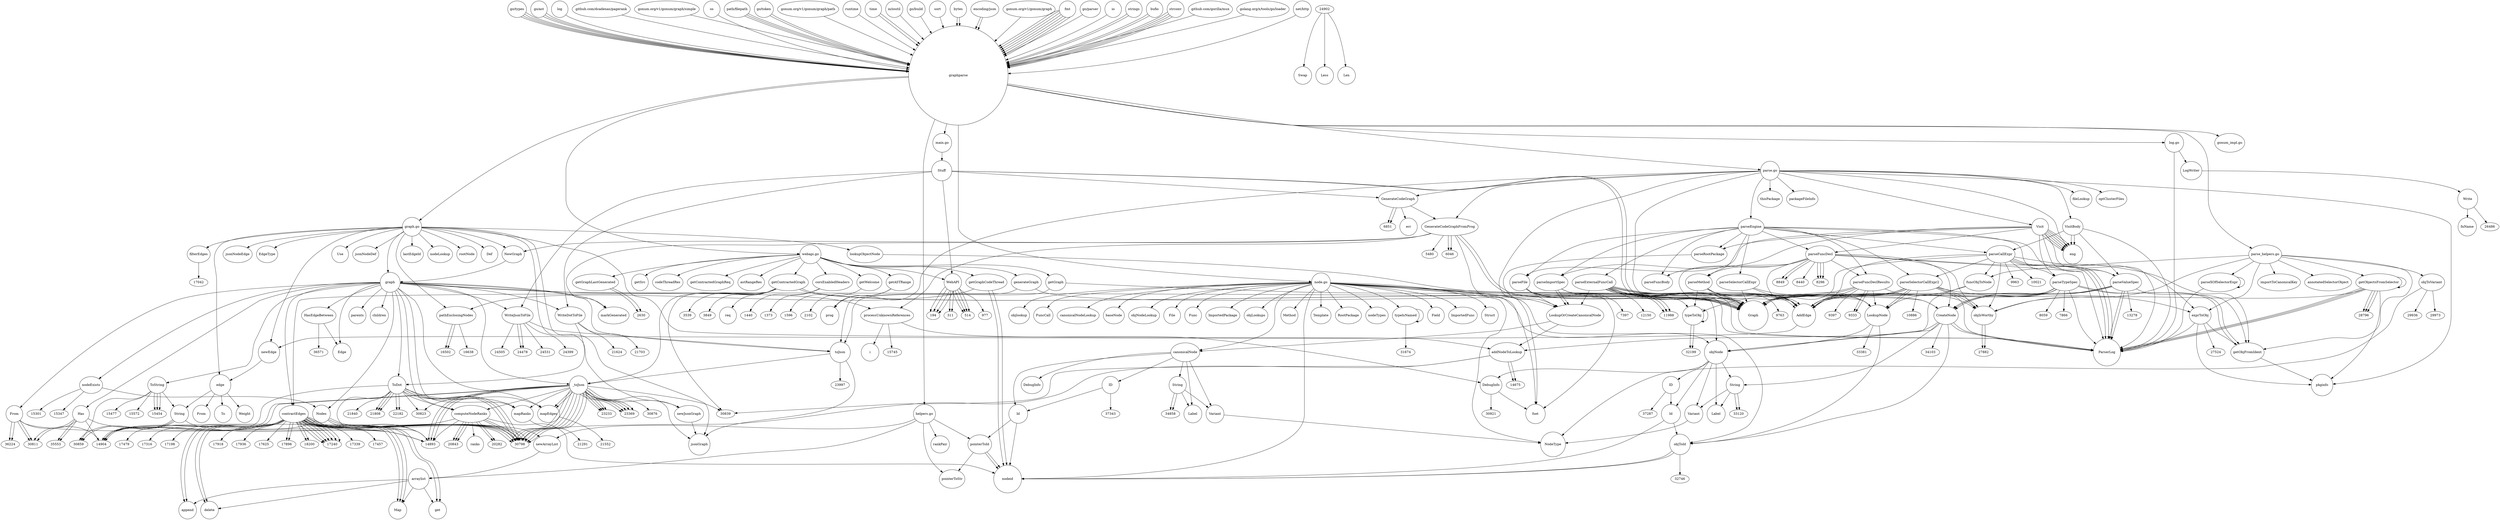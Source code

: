digraph graphname {
14866 [width=1.0121560511285084] [height=1.0121560511285084] [label="Def"];
13626 [width=1.0156292085937964] [height=1.0156292085937964] [label="Visit"];
33322 [width=1.008415727704352] [height=1.008415727704352] [label="objNodeLookup"];
4339 [width=1.218808920313149] [height=1.218808920313149] [label="Stuff"];
842585840384 [width=1] [height=1] [label="go/types"];
22651 [width=1.0121560511285084] [height=1.0121560511285084] [label="jsonNodeEdge"];
32148 [width=1.1466305796596699] [height=1.1466305796596699] [label="typeToObj"];
20045 [width=1.0322219810915718] [height=1.0322219810915718] [label="computeNodeRanks"];
32922 [width=1.146670969618131] [height=1.146670969618131] [label="Id"];
842390589760 [width=1] [height=1] [label="go/ast"];
14823 [width=1.0121560511285084] [height=1.0121560511285084] [label="EdgeType"];
30992 [width=1.008415727704352] [height=1.008415727704352] [label="objLookups"];
16215 [width=1.0121560511285084] [height=1.0121560511285084] [label="lookupObjectNode"];
842586639616 [width=1.1324769937126864] [height=1.1324769937126864] [label="gonum_impl.go"];
34611 [width=1.1386432848204298] [height=1.1386432848204298] [label="canonicalNode"];
842383609184 [width=1] [height=1] [label="log"];
842585839968 [width=1] [height=1] [label="github.com/dcadenas/pagerank"];
842586639584 [width=6] [height=6] [label="graphparse"];
35549 [width=1.0111716082588813] [height=1.0111716082588813] [label="Has"];
14845 [width=1.0121560511285084] [height=1.0121560511285084] [label="Use"];
30461 [width=1.008415727704352] [height=1.008415727704352] [label="Method"];
30542 [width=1.008415727704352] [height=1.008415727704352] [label="Template"];
24007 [width=1.2405836396448198] [height=1.2405836396448198] [label="toJson"];
35306 [width=1.6853574686603974] [height=1.6853574686603974] [label="nodeid"];
842585840288 [width=1] [height=1] [label="gonum.org/v1/gonum/graph/simple"];
37535 [width=1.0611794754648867] [height=1.0611794754648867] [label="Weight"];
26369 [width=1.2141920522706418] [height=1.2141920522706418] [label="Write"];
15731 [width=1.0663703301848113] [height=1.0663703301848113] [label="i"];
842361925056 [width=1.1324769937126864] [height=1.1324769937126864] [label="webapi.go"];
36581 [width=1.0111716082588813] [height=1.0111716082588813] [label="HasEdgeBetween"];
22459 [width=1.0121560511285084] [height=1.0121560511285084] [label="jsonNodeDef"];
7058 [width=1.0156292085937964] [height=1.0156292085937964] [label="parseEngine"];
6509 [width=1.054975277299395] [height=1.054975277299395] [label="GenerateCodeGraph"];
5188 [width=1.3109887452866014] [height=1.3109887452866014] [label="pkginfo"];
1354 [width=1.0168314554087037] [height=1.0168314554087037] [label="corsEnabledHeaders"];
7209 [width=1.0300667737608087] [height=1.0300667737608087] [label="parseRootPackage"];
33788 [width=1.0956244106663175] [height=1.0956244106663175] [label="CreateNode"];
23243 [width=1.1157725514576933] [height=1.1157725514576933] [label="_toJson"];
20460 [width=1.018068365131738] [height=1.018068365131738] [label="ranks"];
5163 [width=1.1134664670524848] [height=1.1134664670524848] [label="prog"];
30482 [width=1.008415727704352] [height=1.008415727704352] [label="RootPackage"];
1585 [width=1.0168314554087037] [height=1.0168314554087037] [label="getWelcome"];
842406776032 [width=1.1324769937126864] [height=1.1324769937126864] [label="parse_helpers.go"];
12656 [width=1.0300667737608087] [height=1.0300667737608087] [label="parseImportSpec"];
9297 [width=1.028254846271488] [height=1.028254846271488] [label="parseFuncDeclResults"];
37431 [width=1.0611794754648867] [height=1.0611794754648867] [label="From"];
37005 [width=1.1084425313915731] [height=1.1084425313915731] [label="Edge"];
37361 [width=1.0366733631389757] [height=1.0366733631389757] [label="ID"];
26199 [width=1.6570507995499817] [height=1.6570507995499817] [label="ParserLog"];
19753 [width=1.0111716082588813] [height=1.0111716082588813] [label="parents"];
4008 [width=1.0168314554087037] [height=1.0168314554087037] [label="getGraph"];
34734 [width=1.0865841701769938] [height=1.0865841701769938] [label="Label"];
842585839488 [width=1] [height=1] [label="os"];
30557 [width=1.008415727704352] [height=1.008415727704352] [label="nodeTypes"];
28671 [width=1.0467179705734864] [height=1.0467179705734864] [label="getObjectsFromSelector"];
15106 [width=1.088971167788513] [height=1.088971167788513] [label="String"];
26327 [width=1.1094044601565745] [height=1.1094044601565745] [label="LogWriter"];
842585839680 [width=1] [height=1] [label="path/filepath"];
1768 [width=1.0168314554087037] [height=1.0168314554087037] [label="getASTRange"];
28027 [width=1.0243121022570165] [height=1.0243121022570165] [label="importToCanonicalKey"];
842390589856 [width=1] [height=1] [label="go/token"];
17016 [width=1.0121560511285084] [height=1.0121560511285084] [label="filterEdges"];
13092 [width=1.0691535796498601] [height=1.0691535796498601] [label="parseValueSpec"];
14945 [width=1.0121560511285084] [height=1.0121560511285084] [label="lastEdgeId"];
3509 [width=1.024459314614672] [height=1.024459314614672] [label="req"];
21266 [width=1.0322219810915718] [height=1.0322219810915718] [label="mapRanks"];
21529 [width=1.0394039393968397] [height=1.0394039393968397] [label="mapEdges"];
24409 [width=1.0505176769644797] [height=1.0505176769644797] [label="WriteJsonToFile"];
30415 [width=1.495632401162597] [height=1.495632401162597] [label="NodeType"];
19896 [width=1.0111716082588813] [height=1.0111716082588813] [label="children"];
842585839104 [width=1.1324769937126864] [height=1.1324769937126864] [label="graph.go"];
35026 [width=1.3407549678278188] [height=1.3407549678278188] [label="LookupOrCreateCanonicalNode"];
5346 [width=1.7881837583237092] [height=1.7881837583237092] [label="Graph"];
842585840064 [width=1] [height=1] [label="gonum.org/v1/gonum/graph/path"];
28589 [width=1.0243121022570165] [height=1.0243121022570165] [label="annotatedSelectorObject"];
842382630688 [width=1] [height=1] [label="runtime"];
30475 [width=1.008415727704352] [height=1.008415727704352] [label="Field"];
34876 [width=1.0366733631389757] [height=1.0366733631389757] [label="String"];
25625 [width=1.0711566882751722] [height=1.0711566882751722] [label="append"];
26798 [width=1.1476170937417007] [height=1.1476170937417007] [label="getObjFromIdent"];
2714 [width=1.0168314554087037] [height=1.0168314554087037] [label="codeThreadRes"];
3330 [width=1.0168314554087037] [height=1.0168314554087037] [label="getContractedGraphReq"];
34671 [width=1.1364949772150117] [height=1.1364949772150117] [label="Id"];
30518 [width=1.008415727704352] [height=1.008415727704352] [label="ImportedFunc"];
5270 [width=1.0156292085937964] [height=1.0156292085937964] [label="fileLookup"];
1708 [width=1.0168314554087037] [height=1.0168314554087037] [label="astRangeRes"];
8314 [width=1.0300667737608087] [height=1.0300667737608087] [label="parseFuncDecl"];
15652 [width=1.0340153280368587] [height=1.0340153280368587] [label="processUnknownReferences"];
25009 [width=1.0641025641025643] [height=1.0641025641025643] [label="Swap"];
25079 [width=1.0641025641025643] [height=1.0641025641025643] [label="Less"];
842585840480 [width=1] [height=1] [label="time"];
36219 [width=1.0111716082588813] [height=1.0111716082588813] [label="From"];
11407 [width=1.0150333868804045] [height=1.0150333868804045] [label="parseSelectorCallExpr"];
842382630496 [width=1.1324769937126864] [height=1.1324769937126864] [label="log.go"];
842442639872 [width=1.1324769937126864] [height=1.1324769937126864] [label="node.go"];
33002 [width=1.0978087293064793] [height=1.0978087293064793] [label="Label"];
24778 [width=1.0437617840626299] [height=1.0437617840626299] [label="rankPair"];
30437 [width=1.008415727704352] [height=1.008415727704352] [label="Struct"];
37299 [width=1.0459257572062433] [height=1.0459257572062433] [label="ID"];
171 [width=1.0561775241143023] [height=1.0561775241143023] [label="WebAPI"];
7159 [width=1.0156292085937964] [height=1.0156292085937964] [label="optClusterFiles"];
14062 [width=1.0156292085937964] [height=1.0156292085937964] [label="VisitBody"];
17184 [width=1.0356309228735534] [height=1.0356309228735534] [label="contractEdges"];
27870 [width=1.1393341884121178] [height=1.1393341884121178] [label="objIsWorthy"];
842390590016 [width=1] [height=1] [label="io/ioutil"];
842390590240 [width=1] [height=1] [label="go/build"];
842585839584 [width=1] [height=1] [label="sort"];
33132 [width=1.076130276868565] [height=1.076130276868565] [label="String"];
5321 [width=1.184003141654325] [height=1.184003141654325] [label="eng"];
2565 [width=1.0168314554087037] [height=1.0168314554087037] [label="getGraphLastGenerated"];
24949 [width=1.0641025641025643] [height=1.0641025641025643] [label="Len"];
30956 [width=1.008415727704352] [height=1.008415727704352] [label="objlookup"];
5454 [width=1.066458526091607] [height=1.066458526091607] [label="GenerateCodeGraphFromProg"];
842585839872 [width=1] [height=1] [label="bytes"];
842585839776 [width=1] [height=1] [label="encoding/json"];
14659 [width=1.172588127906908] [height=1.172588127906908] [label="addNodeToLookup"];
33370 [width=1.2744724809053731] [height=1.2744724809053731] [label="LookupNode"];
14600 [width=1.0121560511285084] [height=1.0121560511285084] [label="nodeLookup"];
30532 [width=1.008415727704352] [height=1.008415727704352] [label="FuncCall"];
842586639712 [width=1] [height=1] [label="gonum.org/v1/gonum/graph"];
842585839392 [width=1] [height=1] [label="fmt"];
34551 [width=1.008415727704352] [height=1.008415727704352] [label="canonicalNodeLookup"];
25745 [width=1.0711566882751722] [height=1.0711566882751722] [label="delete"];
19200 [width=1.4147534348749213] [height=1.4147534348749213] [label="AddEdge"];
9736 [width=1.028254846271488] [height=1.028254846271488] [label="parseMethod"];
15253 [width=1.0349997709064858] [height=1.0349997709064858] [label="NewGraph"];
842390590336 [width=1] [height=1] [label="go/parser"];
842515179424 [width=1.1324769937126864] [height=1.1324769937126864] [label="helpers.go"];
30903 [width=1.4161934445415296] [height=1.4161934445415296] [label="objNode"];
4156 [width=1.0168314554087037] [height=1.0168314554087037] [label="generateGraph"];
842585839200 [width=1] [height=1] [label="io"];
30722 [width=1.008415727704352] [height=1.008415727704352] [label="baseNode"];
5246 [width=1.0156292085937964] [height=1.0156292085937964] [label="thisPackage"];
14966 [width=1.2874099442334588] [height=1.2874099442334588] [label="newEdge"];
16413 [width=1.0773808901009674] [height=1.0773808901009674] [label="pathEnclosingNodes"];
10863 [width=1.0335000459452321] [height=1.0335000459452321] [label="parseSelectorCallExpr2"];
9981 [width=1.0541201927694557] [height=1.0541201927694557] [label="parseCallExpr"];
25999 [width=1.0765468086258043] [height=1.0765468086258043] [label="Map"];
842383607168 [width=1] [height=1] [label="strings"];
2269 [width=1.0168314554087037] [height=1.0168314554087037] [label="getSrc"];
34986 [width=1.0366733631389757] [height=1.0366733631389757] [label="DebugInfo"];
842442638688 [width=1.1324769937126864] [height=1.1324769937126864] [label="main.go"];
14639 [width=1.0121560511285084] [height=1.0121560511285084] [label="rootNode"];
27418 [width=1.0608703780023485] [height=1.0608703780023485] [label="exprToObj"];
15445 [width=1.0111716082588813] [height=1.0111716082588813] [label="ToString"];
14878 [width=1.2619509391776915] [height=1.2619509391776915] [label="edge"];
7387 [width=1.0300667737608087] [height=1.0300667737608087] [label="parseFile"];
5365 [width=1.0156292085937964] [height=1.0156292085937964] [label="packageFileInfo"];
26519 [width=1.1175939497719263] [height=1.1175939497719263] [label="fnName"];
25218 [width=1.153565912159284] [height=1.153565912159284] [label="pointerToId"];
31631 [width=1.1161885476135214] [height=1.1161885476135214] [label="typeIsNamed"];
842585839296 [width=1] [height=1] [label="bufio"];
30495 [width=1.008415727704352] [height=1.008415727704352] [label="File"];
3422 [width=1.0168314554087037] [height=1.0168314554087037] [label="getContractedGraph"];
25141 [width=1.118102384982806] [height=1.118102384982806] [label="pointerToStr"];
15311 [width=1.0111716082588813] [height=1.0111716082588813] [label="nodeExists"];
23053 [width=1.019338009433776] [height=1.019338009433776] [label="newJsonGraph"];
25499 [width=1.049151904413262] [height=1.049151904413262] [label="newArrayList"];
842515179520 [width=1] [height=1] [label="strconv"];
842390589600 [width=1.1324769937126864] [height=1.1324769937126864] [label="parse.go"];
15196 [width=1.2114644832766897] [height=1.2114644832766897] [label="graph"];
29923 [width=1.0243121022570165] [height=1.0243121022570165] [label="objToVariant"];
21818 [width=1.0786466371960046] [height=1.0786466371960046] [label="ToDot"];
28312 [width=1.133851205921181] [height=1.133851205921181] [label="parseXOfSelectorExpr"];
32738 [width=1.2318423136061551] [height=1.2318423136061551] [label="objToId"];
22813 [width=1.2956553088879053] [height=1.2956553088879053] [label="jsonGraph"];
19679 [width=1.0340153280368587] [height=1.0340153280368587] [label="markGenerated"];
35874 [width=1.0760188903473424] [height=1.0760188903473424] [label="Nodes"];
30469 [width=1.008415727704352] [height=1.008415727704352] [label="Func"];
11943 [width=1.0150333868804045] [height=1.0150333868804045] [label="parseExternalFuncCall"];
21634 [width=1.0505176769644797] [height=1.0505176769644797] [label="WriteDotToFile"];
842361925824 [width=1] [height=1] [label="github.com/gorilla/mux"];
9201 [width=1.028254846271488] [height=1.028254846271488] [label="parseFuncBody"];
7680 [width=1.0300667737608087] [height=1.0300667737608087] [label="parseTypeSpec"];
34802 [width=1.0865841701769938] [height=1.0865841701769938] [label="Variant"];
25430 [width=1.2459011817400463] [height=1.2459011817400463] [label="arraylist"];
30501 [width=1.008415727704352] [height=1.008415727704352] [label="ImportedPackage"];
2774 [width=1.0168314554087037] [height=1.0168314554087037] [label="getGraphCodeThread"];
33064 [width=1.0978087293064793] [height=1.0978087293064793] [label="Variant"];
29560 [width=1.0427787613218442] [height=1.0427787613218442] [label="funcObjToNode"];
33237 [width=1.1122960873910546] [height=1.1122960873910546] [label="DebugInfo"];
5222 [width=1.1855192022063612] [height=1.1855192022063612] [label="fset"];
842390590432 [width=1] [height=1] [label="golang.org/x/tools/go/loader"];
842361925280 [width=1] [height=1] [label="net/http"];
6935 [width=1.0508293174978107] [height=1.0508293174978107] [label="err"];
37485 [width=1.0611794754648867] [height=1.0611794754648867] [label="To"];
26068 [width=1.0711566882751722] [height=1.0711566882751722] [label="get"];
"842586639584" -> "842586639616";
"842586639712" -> "842586639584";
"15196" -> "35549";
"35549" -> "35553";
"35549" -> "14904";
"35549" -> "30811";
"35549" -> "35553";
"35549" -> "14893";
"35549" -> "30811";
"15196" -> "35874";
"35874" -> "14893";
"35874" -> "30798";
"35874" -> "14904";
"35874" -> "30798";
"15196" -> "36219";
"36219" -> "14904";
"36219" -> "30811";
"36219" -> "36224";
"36219" -> "14893";
"36219" -> "30811";
"36219" -> "36224";
"15196" -> "36581";
"36581" -> "36571";
"36581" -> "37005";
"15196" -> "37005";
"30903" -> "37299";
"37299" -> "37287";
"37299" -> "32922";
"34611" -> "37361";
"37361" -> "37343";
"37361" -> "34671";
"14878" -> "37431";
"14878" -> "37485";
"14878" -> "37535";
"842586639584" -> "842585839104";
"842585839200" -> "842586639584";
"842585839296" -> "842586639584";
"842585839392" -> "842586639584";
"842585839488" -> "842586639584";
"842585839584" -> "842586639584";
"842585839680" -> "842586639584";
"842585839776" -> "842586639584";
"842585839872" -> "842586639584";
"842585839968" -> "842586639584";
"842585840064" -> "842586639584";
"842585840288" -> "842586639584";
"842585840384" -> "842586639584";
"842585840480" -> "842586639584";
"842585839104" -> "14600";
"842585839104" -> "14639";
"842585839104" -> "14659";
"14659" -> "14675";
"14659" -> "30798";
"14659" -> "14675";
"14659" -> "30839";
"842585839104" -> "14823";
"842585839104" -> "14845";
"842585839104" -> "14866";
"842585839104" -> "14878";
"842585839104" -> "14945";
"842585839104" -> "14966";
"14966" -> "14878";
"14878" -> "15106";
"15106" -> "14893";
"15106" -> "30859";
"15106" -> "14904";
"15106" -> "30859";
"842585839104" -> "15196";
"842585839104" -> "15253";
"15253" -> "15196";
"15196" -> "15311";
"15311" -> "15301";
"15311" -> "35874";
"15311" -> "15347";
"15196" -> "15445";
"15445" -> "15454";
"15445" -> "15477";
"15445" -> "30859";
"15445" -> "15454";
"15445" -> "15454";
"15445" -> "15572";
"15445" -> "15106";
"15196" -> "15652";
"15652" -> "15731";
"15652" -> "15745";
"15652" -> "33237";
"842585839104" -> "16215";
"16215" -> "30903";
"842585839104" -> "16413";
"16413" -> "16502";
"16413" -> "16502";
"16413" -> "16638";
"842585839104" -> "17016";
"17016" -> "17042";
"15196" -> "17184";
"17184" -> "25499";
"17184" -> "17240";
"17184" -> "25625";
"17184" -> "17339";
"17184" -> "25999";
"17184" -> "17457";
"17184" -> "30798";
"17184" -> "17479";
"17184" -> "30798";
"17184" -> "17316";
"17184" -> "17198";
"17184" -> "17918";
"17184" -> "25999";
"17184" -> "17936";
"17184" -> "17625";
"17184" -> "17898";
"17184" -> "14904";
"17184" -> "30798";
"17184" -> "18200";
"17184" -> "30798";
"17184" -> "17898";
"17184" -> "14893";
"17184" -> "30798";
"17184" -> "18200";
"17184" -> "30798";
"17184" -> "17240";
"17184" -> "26068";
"17184" -> "17240";
"17184" -> "26068";
"17184" -> "17240";
"17184" -> "25625";
"17184" -> "17240";
"17184" -> "25745";
"17184" -> "17240";
"17184" -> "25745";
"17184" -> "17240";
"17184" -> "25999";
"15196" -> "19200";
"19200" -> "14966";
"15196" -> "19679";
"15196" -> "19753";
"15196" -> "19896";
"15196" -> "20045";
"20045" -> "20282";
"20045" -> "14893";
"20045" -> "30798";
"20045" -> "14904";
"20045" -> "30798";
"20045" -> "20460";
"20045" -> "20282";
"20045" -> "35306";
"20045" -> "20843";
"20045" -> "20843";
"20045" -> "20843";
"15196" -> "21266";
"21266" -> "21291";
"15196" -> "21529";
"21529" -> "21552";
"15196" -> "21634";
"21634" -> "21703";
"21634" -> "21624";
"21634" -> "21818";
"15196" -> "21818";
"21818" -> "21840";
"21818" -> "21808";
"21818" -> "20045";
"21818" -> "21808";
"21818" -> "21266";
"21818" -> "22182";
"21818" -> "30798";
"21818" -> "22182";
"21818" -> "30823";
"21818" -> "21808";
"21818" -> "21529";
"21818" -> "14893";
"21818" -> "30798";
"21818" -> "14904";
"21818" -> "30798";
"842585839104" -> "22459";
"842585839104" -> "22651";
"842585839104" -> "22813";
"842585839104" -> "23053";
"23053" -> "22813";
"15196" -> "23243";
"23243" -> "22813";
"23243" -> "23053";
"23243" -> "23233";
"23243" -> "20045";
"23243" -> "23233";
"23243" -> "21266";
"23243" -> "23369";
"23243" -> "30798";
"23243" -> "23369";
"23243" -> "30823";
"23243" -> "23369";
"23243" -> "30839";
"23243" -> "23369";
"23243" -> "30876";
"23243" -> "23369";
"23243" -> "30798";
"23243" -> "23233";
"23243" -> "21529";
"23243" -> "14893";
"23243" -> "30798";
"23243" -> "14904";
"23243" -> "30798";
"23243" -> "23233";
"23243" -> "21529";
"23243" -> "14893";
"23243" -> "30798";
"23243" -> "14893";
"23243" -> "30798";
"23243" -> "14904";
"23243" -> "30798";
"15196" -> "24007";
"24007" -> "22813";
"24007" -> "23997";
"24007" -> "23243";
"15196" -> "24409";
"24409" -> "24478";
"24409" -> "24531";
"24409" -> "24399";
"24409" -> "24007";
"24409" -> "24478";
"24409" -> "24505";
"842586639584" -> "842515179424";
"842515179520" -> "842586639584";
"842585839392" -> "842586639584";
"842515179424" -> "24778";
"24902" -> "24949";
"24902" -> "25009";
"24902" -> "25079";
"842515179424" -> "25141";
"842515179424" -> "25218";
"25218" -> "35306";
"25218" -> "25141";
"25218" -> "35306";
"842515179424" -> "25430";
"842515179424" -> "25499";
"25499" -> "25430";
"25430" -> "25625";
"25430" -> "25745";
"25430" -> "25999";
"25430" -> "26068";
"842586639584" -> "842382630496";
"842382630688" -> "842586639584";
"842383607168" -> "842586639584";
"842585839680" -> "842586639584";
"842383609184" -> "842586639584";
"842382630496" -> "26199";
"842382630496" -> "26327";
"26327" -> "26369";
"26369" -> "26519";
"26369" -> "26486";
"842586639584" -> "842442638688";
"842585839392" -> "842586639584";
"842442638688" -> "4339";
"4339" -> "6509";
"4339" -> "5346";
"4339" -> "21634";
"4339" -> "5346";
"4339" -> "24409";
"4339" -> "171";
"842586639584" -> "842442639872";
"842585840384" -> "842586639584";
"842585839392" -> "842586639584";
"842442639872" -> "30415";
"842442639872" -> "30437";
"842442639872" -> "30461";
"842442639872" -> "30469";
"842442639872" -> "30475";
"842442639872" -> "30482";
"842442639872" -> "30495";
"842442639872" -> "30501";
"842442639872" -> "30518";
"842442639872" -> "30532";
"842442639872" -> "30542";
"842442639872" -> "30557";
"842442639872" -> "30722";
"842442639872" -> "30903";
"842442639872" -> "30956";
"842442639872" -> "30992";
"842442639872" -> "31631";
"31631" -> "31631";
"31631" -> "31674";
"842442639872" -> "32148";
"32148" -> "32199";
"32148" -> "32148";
"32148" -> "32199";
"842442639872" -> "32738";
"32738" -> "35306";
"32738" -> "35306";
"32738" -> "32746";
"30903" -> "32922";
"32922" -> "35306";
"32922" -> "32738";
"30903" -> "33002";
"30903" -> "33064";
"33064" -> "30415";
"30903" -> "33132";
"33132" -> "33120";
"33132" -> "33002";
"33132" -> "33120";
"33132" -> "33064";
"30903" -> "33237";
"33237" -> "30921";
"33237" -> "5222";
"842442639872" -> "33322";
"842442639872" -> "33370";
"33370" -> "30903";
"33370" -> "32738";
"33370" -> "33381";
"842442639872" -> "33788";
"33788" -> "30903";
"33788" -> "32738";
"33788" -> "26199";
"33788" -> "26199";
"33788" -> "34103";
"33788" -> "33132";
"33788" -> "14659";
"842442639872" -> "34551";
"842442639872" -> "34611";
"34611" -> "34671";
"34671" -> "35306";
"34671" -> "25218";
"34611" -> "34734";
"34611" -> "34802";
"34802" -> "30415";
"34611" -> "34876";
"34876" -> "34858";
"34876" -> "34734";
"34876" -> "34858";
"34876" -> "34802";
"34611" -> "34986";
"842442639872" -> "35026";
"35026" -> "34611";
"35026" -> "14659";
"842442639872" -> "35306";
"842586639584" -> "842390589600";
"842585839392" -> "842586639584";
"842390589760" -> "842586639584";
"842390589856" -> "842586639584";
"842585840384" -> "842586639584";
"842390590016" -> "842586639584";
"842585839680" -> "842586639584";
"842515179520" -> "842586639584";
"842390590240" -> "842586639584";
"842390590336" -> "842586639584";
"842390590432" -> "842586639584";
"842390589600" -> "5163";
"842390589600" -> "5188";
"842390589600" -> "5222";
"842390589600" -> "5246";
"842390589600" -> "5270";
"842390589600" -> "5321";
"842390589600" -> "5346";
"842390589600" -> "5365";
"842390589600" -> "5454";
"5454" -> "15253";
"5454" -> "5480";
"5454" -> "5222";
"5454" -> "6046";
"5454" -> "6046";
"5454" -> "5346";
"5454" -> "15652";
"5454" -> "5346";
"5454" -> "19679";
"842390589600" -> "6509";
"6509" -> "6851";
"6509" -> "6935";
"6509" -> "6851";
"6509" -> "5454";
"842390589600" -> "7058";
"842390589600" -> "7159";
"7058" -> "7209";
"7209" -> "35026";
"7058" -> "7387";
"7387" -> "5222";
"7387" -> "7397";
"7387" -> "35026";
"7387" -> "5346";
"7387" -> "19200";
"7058" -> "7680";
"7680" -> "26798";
"7680" -> "33788";
"7680" -> "7866";
"7680" -> "5346";
"7680" -> "19200";
"7680" -> "26798";
"7680" -> "33788";
"7680" -> "8059";
"7680" -> "5346";
"7680" -> "19200";
"7680" -> "26199";
"7058" -> "8314";
"8314" -> "26798";
"8314" -> "27870";
"8314" -> "33788";
"8314" -> "8440";
"8314" -> "8296";
"8314" -> "9736";
"8314" -> "8849";
"8314" -> "5346";
"8314" -> "19200";
"8314" -> "8296";
"8314" -> "9297";
"8314" -> "8849";
"8314" -> "26199";
"8314" -> "8296";
"8314" -> "9201";
"7058" -> "9201";
"7058" -> "9297";
"9297" -> "9333";
"9297" -> "9333";
"9297" -> "32148";
"9297" -> "9397";
"9297" -> "27870";
"9297" -> "33370";
"9297" -> "5346";
"9297" -> "19200";
"7058" -> "9736";
"9736" -> "32148";
"9736" -> "9763";
"9736" -> "33370";
"9736" -> "5346";
"9736" -> "19200";
"7058" -> "9981";
"9981" -> "27418";
"9981" -> "26199";
"9981" -> "9963";
"9981" -> "10863";
"9981" -> "26199";
"9981" -> "26199";
"9981" -> "27870";
"9981" -> "10021";
"9981" -> "29560";
"9981" -> "5346";
"9981" -> "19200";
"7058" -> "10863";
"10863" -> "27418";
"10863" -> "27870";
"10863" -> "33370";
"10863" -> "5346";
"10863" -> "19200";
"10863" -> "26199";
"10863" -> "10886";
"10863" -> "27870";
"10863" -> "33370";
"10863" -> "5346";
"10863" -> "19200";
"7058" -> "11407";
"11407" -> "33370";
"11407" -> "5346";
"11407" -> "19200";
"7058" -> "11943";
"11943" -> "11988";
"11943" -> "35026";
"11943" -> "11988";
"11943" -> "12150";
"11943" -> "26199";
"11943" -> "33788";
"11943" -> "11988";
"11943" -> "5346";
"11943" -> "19200";
"11943" -> "5346";
"11943" -> "19200";
"11943" -> "5346";
"11943" -> "19200";
"7058" -> "12656";
"12656" -> "26199";
"12656" -> "35026";
"12656" -> "35026";
"12656" -> "5346";
"12656" -> "19200";
"7058" -> "13092";
"13092" -> "26199";
"13092" -> "26798";
"13092" -> "26199";
"13092" -> "33788";
"13092" -> "13278";
"13092" -> "5346";
"13092" -> "19200";
"13092" -> "5346";
"13092" -> "19200";
"842390589600" -> "13626";
"13626" -> "5321";
"13626" -> "12656";
"13626" -> "5321";
"13626" -> "7209";
"13626" -> "5321";
"13626" -> "7387";
"13626" -> "5321";
"13626" -> "7680";
"13626" -> "5321";
"13626" -> "8314";
"13626" -> "5321";
"13626" -> "13092";
"13626" -> "26199";
"842390589600" -> "14062";
"14062" -> "5321";
"14062" -> "9981";
"14062" -> "5321";
"14062" -> "13092";
"14062" -> "26199";
"842586639584" -> "842406776032";
"842390589760" -> "842586639584";
"842585840384" -> "842586639584";
"842585839392" -> "842586639584";
"842515179520" -> "842586639584";
"842406776032" -> "26798";
"26798" -> "5188";
"842406776032" -> "27418";
"27418" -> "27524";
"27418" -> "5188";
"27418" -> "26798";
"27418" -> "26199";
"842406776032" -> "27870";
"27870" -> "27882";
"27870" -> "27882";
"842406776032" -> "28027";
"842406776032" -> "28312";
"28312" -> "28312";
"28312" -> "26199";
"842406776032" -> "28589";
"842406776032" -> "28671";
"28671" -> "26199";
"28671" -> "28796";
"28671" -> "28796";
"28671" -> "5188";
"28671" -> "27870";
"28671" -> "26199";
"28671" -> "28796";
"28671" -> "28671";
"28671" -> "26199";
"842406776032" -> "29560";
"29560" -> "30903";
"29560" -> "33370";
"842406776032" -> "29923";
"29923" -> "30415";
"29923" -> "29936";
"29923" -> "29973";
"842586639584" -> "842361925056";
"842585839296" -> "842586639584";
"842585839776" -> "842586639584";
"842361925280" -> "842586639584";
"842390589760" -> "842586639584";
"842390589856" -> "842586639584";
"842515179520" -> "842586639584";
"842585839392" -> "842586639584";
"842585839872" -> "842586639584";
"842383607168" -> "842586639584";
"842585840480" -> "842586639584";
"842361925824" -> "842586639584";
"842361925056" -> "171";
"171" -> "194";
"171" -> "194";
"171" -> "194";
"171" -> "311";
"171" -> "311";
"171" -> "194";
"171" -> "514";
"171" -> "514";
"171" -> "514";
"171" -> "514";
"171" -> "977";
"842361925056" -> "1354";
"1354" -> "1440";
"1354" -> "1373";
"842361925056" -> "1585";
"1585" -> "1596";
"842361925056" -> "1708";
"842361925056" -> "1768";
"1768" -> "5163";
"1768" -> "2102";
"842361925056" -> "2269";
"842361925056" -> "2565";
"2565" -> "2630";
"2565" -> "2630";
"842361925056" -> "2714";
"842361925056" -> "2774";
"2774" -> "35306";
"2774" -> "35306";
"2774" -> "16413";
"842361925056" -> "3330";
"842361925056" -> "3422";
"3422" -> "3509";
"3422" -> "3539";
"3422" -> "5346";
"3422" -> "17184";
"3422" -> "3849";
"3422" -> "30839";
"3422" -> "5346";
"3422" -> "23243";
"842361925056" -> "4008";
"4008" -> "5346";
"4008" -> "24007";
"842361925056" -> "4156";
"4156" -> "5346";
"4156" -> "24007";
}
